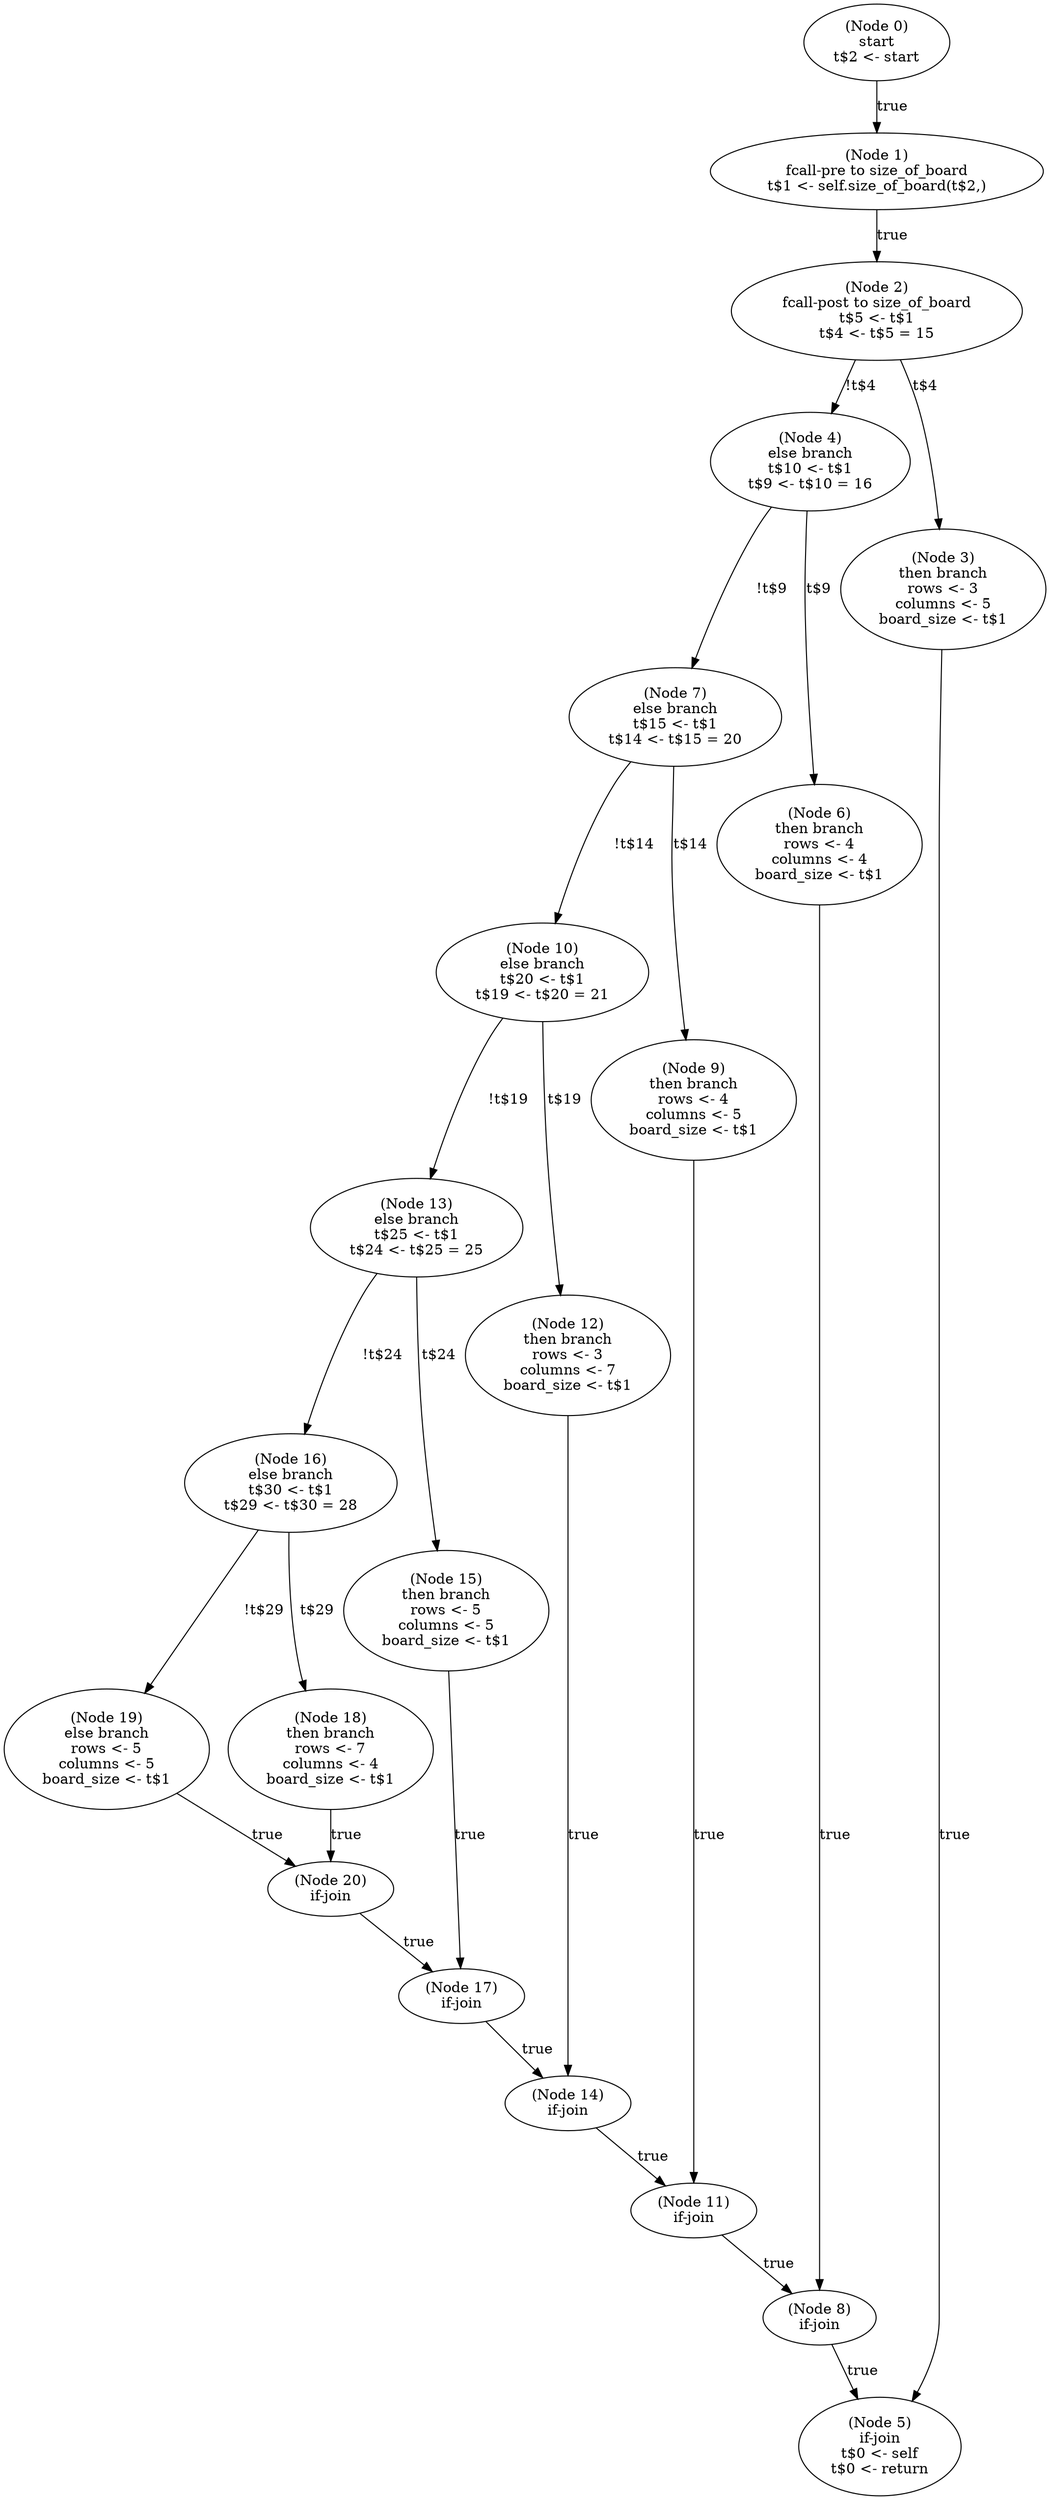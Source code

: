 digraph board_init_post {
  n0 [label="(Node 0)\nstart\nt$2 <- start\n"];
 n0 -> n1 [label="true"];
  n1 [label="(Node 1)\nfcall-pre to size_of_board\nt$1 <- self.size_of_board(t$2,)\n"];
 n1 -> n2 [label="true"];
  n2 [label="(Node 2)\nfcall-post to size_of_board\nt$5 <- t$1\nt$4 <- t$5 = 15\n"];
 n2 -> n4 [label="!t$4"];
 n2 -> n3 [label="t$4"];
  n3 [label="(Node 3)\nthen branch\nrows <- 3\ncolumns <- 5\nboard_size <- t$1\n"];
 n3 -> n5 [label="true"];
  n4 [label="(Node 4)\nelse branch\nt$10 <- t$1\nt$9 <- t$10 = 16\n"];
 n4 -> n7 [label="!t$9"];
 n4 -> n6 [label="t$9"];
  n5 [label="(Node 5)\nif-join\nt$0 <- self\nt$0 <- return\n"];
  n6 [label="(Node 6)\nthen branch\nrows <- 4\ncolumns <- 4\nboard_size <- t$1\n"];
 n6 -> n8 [label="true"];
  n7 [label="(Node 7)\nelse branch\nt$15 <- t$1\nt$14 <- t$15 = 20\n"];
 n7 -> n10 [label="!t$14"];
 n7 -> n9 [label="t$14"];
  n8 [label="(Node 8)\nif-join\n"];
 n8 -> n5 [label="true"];
  n9 [label="(Node 9)\nthen branch\nrows <- 4\ncolumns <- 5\nboard_size <- t$1\n"];
 n9 -> n11 [label="true"];
  n10 [label="(Node 10)\nelse branch\nt$20 <- t$1\nt$19 <- t$20 = 21\n"];
 n10 -> n13 [label="!t$19"];
 n10 -> n12 [label="t$19"];
  n11 [label="(Node 11)\nif-join\n"];
 n11 -> n8 [label="true"];
  n12 [label="(Node 12)\nthen branch\nrows <- 3\ncolumns <- 7\nboard_size <- t$1\n"];
 n12 -> n14 [label="true"];
  n13 [label="(Node 13)\nelse branch\nt$25 <- t$1\nt$24 <- t$25 = 25\n"];
 n13 -> n16 [label="!t$24"];
 n13 -> n15 [label="t$24"];
  n14 [label="(Node 14)\nif-join\n"];
 n14 -> n11 [label="true"];
  n15 [label="(Node 15)\nthen branch\nrows <- 5\ncolumns <- 5\nboard_size <- t$1\n"];
 n15 -> n17 [label="true"];
  n16 [label="(Node 16)\nelse branch\nt$30 <- t$1\nt$29 <- t$30 = 28\n"];
 n16 -> n19 [label="!t$29"];
 n16 -> n18 [label="t$29"];
  n17 [label="(Node 17)\nif-join\n"];
 n17 -> n14 [label="true"];
  n18 [label="(Node 18)\nthen branch\nrows <- 7\ncolumns <- 4\nboard_size <- t$1\n"];
 n18 -> n20 [label="true"];
  n19 [label="(Node 19)\nelse branch\nrows <- 5\ncolumns <- 5\nboard_size <- t$1\n"];
 n19 -> n20 [label="true"];
  n20 [label="(Node 20)\nif-join\n"];
 n20 -> n17 [label="true"];
}
